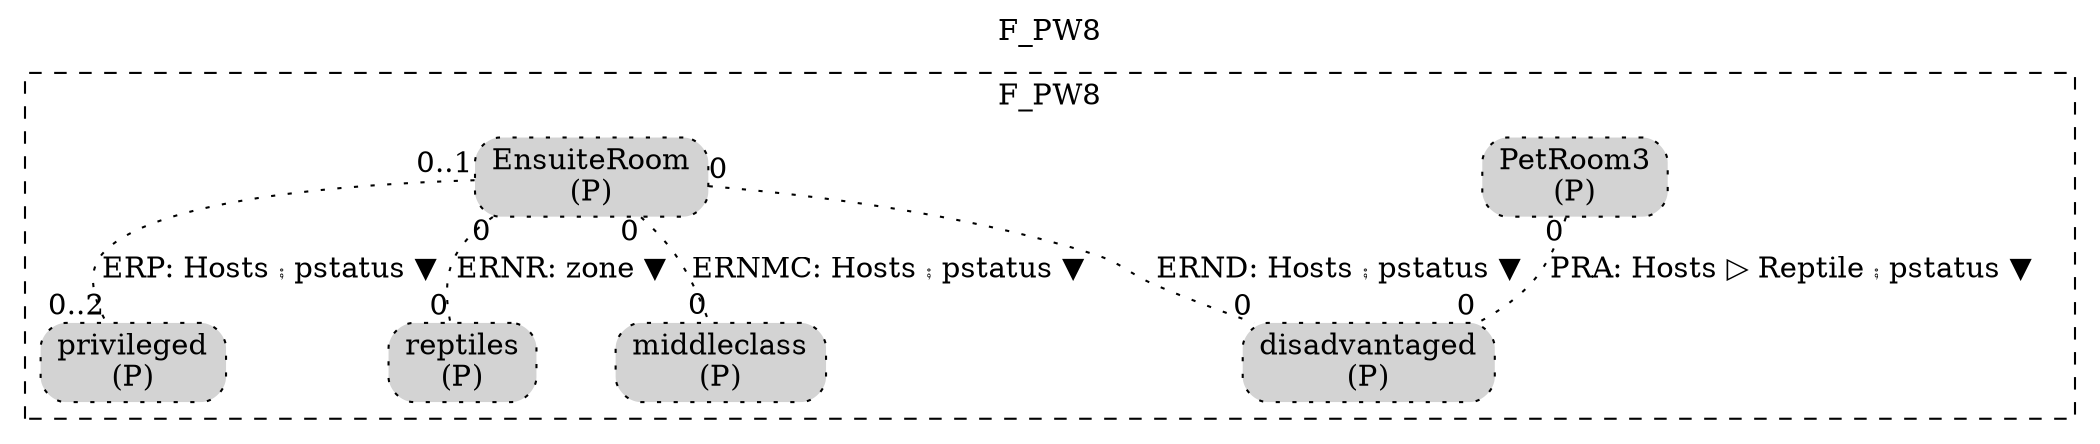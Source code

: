 digraph {graph[label=F_PW8,labelloc=tl,labelfontsize=12];
subgraph cluster_F_PW8{style=dashed;label=F_PW8;
"PPetRoom3"[shape=box,fillcolor=lightgray,style ="rounded,filled,dotted",label=<PetRoom3<br/>(P)>];
"PEnsuiteRoom"[shape=box,fillcolor=lightgray,style ="rounded,filled,dotted",label=<EnsuiteRoom<br/>(P)>];
"Pdisadvantaged"[shape=box,fillcolor=lightgray,style ="rounded,filled,dotted",label=<disadvantaged<br/>(P)>];
"Pprivileged"[shape=box,fillcolor=lightgray,style ="rounded,filled,dotted",label=<privileged<br/>(P)>];
"Preptiles"[shape=box,fillcolor=lightgray,style ="rounded,filled,dotted",label=<reptiles<br/>(P)>];
"Pmiddleclass"[shape=box,fillcolor=lightgray,style ="rounded,filled,dotted",label=<middleclass<br/>(P)>];

"PPetRoom3"->"Pdisadvantaged"[label="PRA: Hosts ▷ Reptile ⨾ pstatus ▼",dir=none,taillabel="0",headlabel="0",style=dotted];
"PEnsuiteRoom"->"Pprivileged"[label="ERP: Hosts ⨾ pstatus ▼",dir=none,taillabel="0..1",headlabel="0..2",style=dotted];
"PEnsuiteRoom"->"Pmiddleclass"[label="ERNMC: Hosts ⨾ pstatus ▼",dir=none,taillabel="0",headlabel="0",style=dotted];
"PEnsuiteRoom"->"Pdisadvantaged"[label="ERND: Hosts ⨾ pstatus ▼",dir=none,taillabel="0",headlabel="0",style=dotted];
"PEnsuiteRoom"->"Preptiles"[label="ERNR: zone ▼",dir=none,taillabel="0",headlabel="0",style=dotted];

}






}